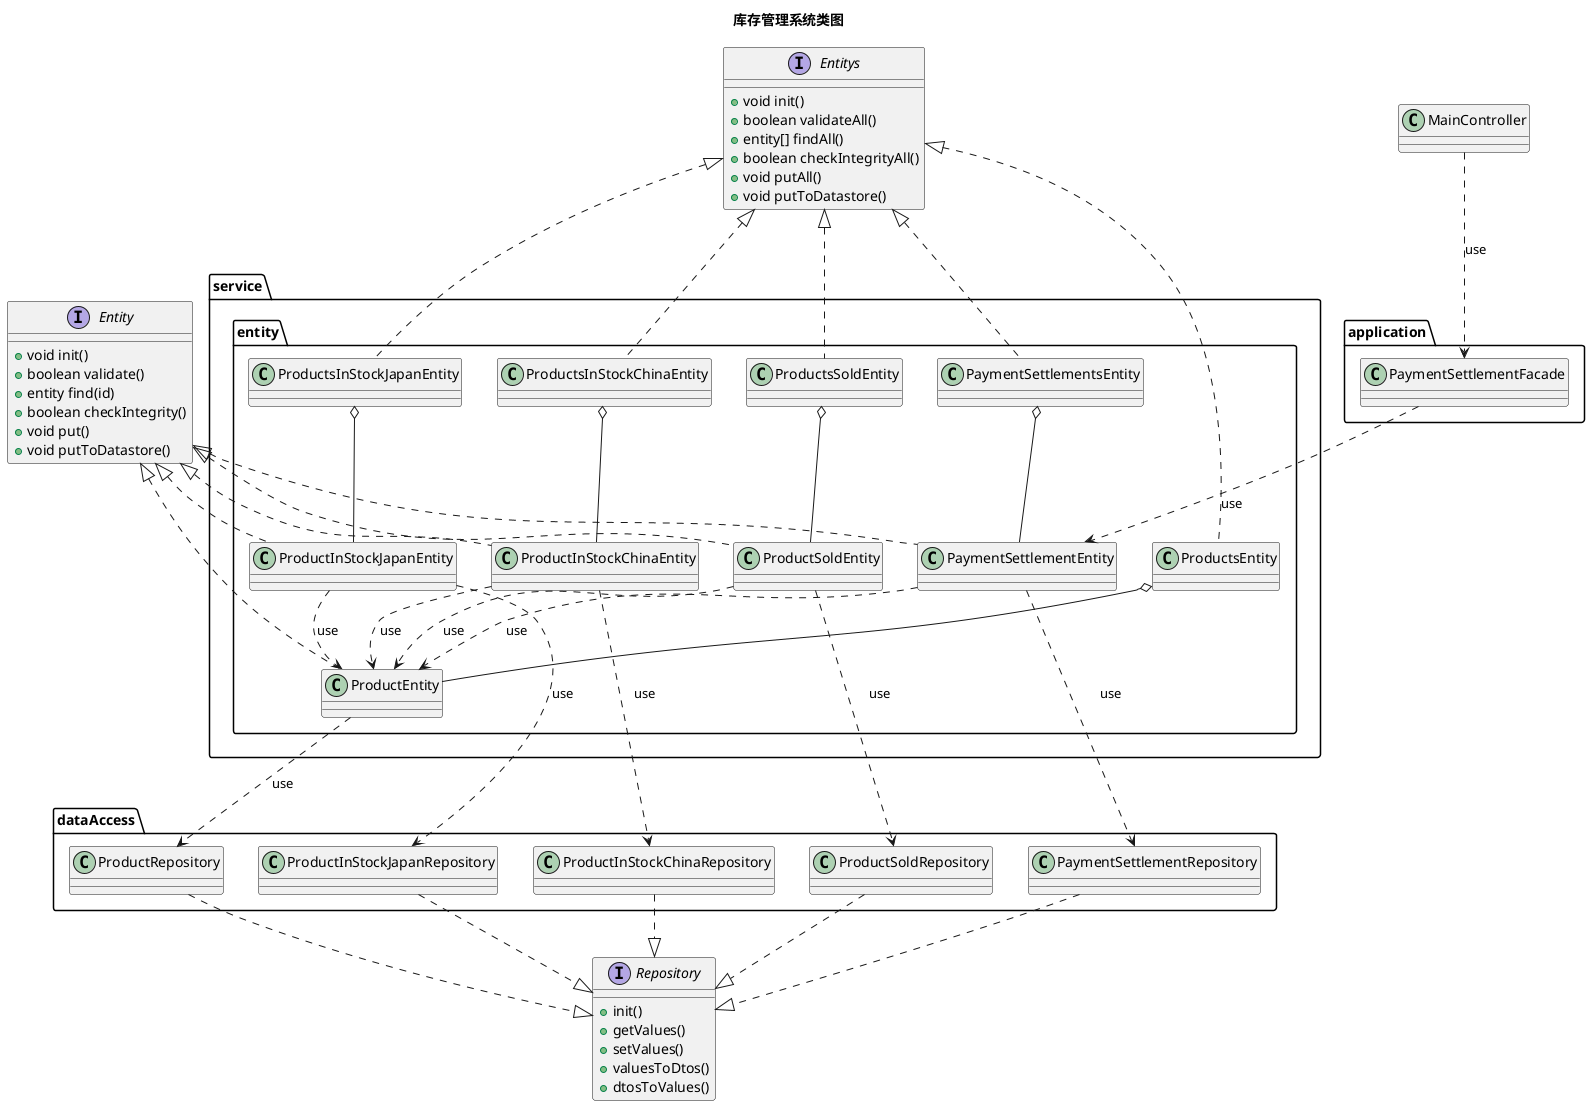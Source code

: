 @startuml
title 库存管理系统类图

  interface Entity{
    + void init()
    + boolean validate()
    + entity find(id)
    + boolean checkIntegrity()
    + void put()
    + void putToDatastore()
  }
  interface Entitys{
    + void init()
    + boolean validateAll()
    + entity[] findAll()
    + boolean checkIntegrityAll()
    + void putAll()
    + void putToDatastore()
  }
  interface Repository{
    + init()
    + getValues()
    + setValues()
    + valuesToDtos()
    + dtosToValues()
  }

class MainController

package application{
  class PaymentSettlementFacade
}
package dataAccess{
  class ProductRepository
  class ProductInStockJapanRepository
  class ProductInStockChinaRepository
  class ProductSoldRepository
  class PaymentSettlementRepository
}
package service{
  package entity{
    class ProductEntity
    class ProductsEntity
    class ProductInStockJapanEntity
    class ProductsInStockJapanEntity
    class ProductInStockChinaEntity
    class ProductsInStockChinaEntity
    class ProductSoldEntity
    class ProductsSoldEntity
    class PaymentSettlementEntity
    class PaymentSettlementsEntity
  }

}

ProductEntity -.up|> Entity
ProductInStockJapanEntity -.up|> Entity
ProductInStockChinaEntity -.up|> Entity
ProductSoldEntity -.up|> Entity
PaymentSettlementEntity -.up|> Entity

ProductsEntity -.up|> Entitys
ProductsInStockJapanEntity -.up|> Entitys
ProductsInStockChinaEntity -.up|> Entitys
ProductsSoldEntity -.up|> Entitys
PaymentSettlementsEntity -.up|> Entitys

ProductsEntity o-- ProductEntity
ProductsInStockJapanEntity o-- ProductInStockJapanEntity
ProductsInStockChinaEntity o-- ProductInStockChinaEntity
ProductsSoldEntity o-- ProductSoldEntity
PaymentSettlementsEntity o-- PaymentSettlementEntity

ProductRepository -.|> Repository
ProductInStockJapanRepository -.|> Repository
ProductInStockChinaRepository -.|> Repository
ProductSoldRepository -.|> Repository
PaymentSettlementRepository -.|> Repository

MainController -.> PaymentSettlementFacade : use
PaymentSettlementFacade -.> PaymentSettlementEntity : use
PaymentSettlementEntity -.> PaymentSettlementRepository : use
PaymentSettlementEntity -.> ProductEntity : use
ProductEntity -.> ProductRepository : use
ProductInStockJapanEntity -.> ProductInStockJapanRepository : use
ProductInStockJapanEntity -.> ProductEntity : use
ProductInStockChinaEntity -.> ProductInStockChinaRepository : use
ProductInStockChinaEntity -.> ProductEntity : use
ProductSoldEntity -.> ProductSoldRepository : use
ProductSoldEntity -.> ProductEntity : use





@enduml
